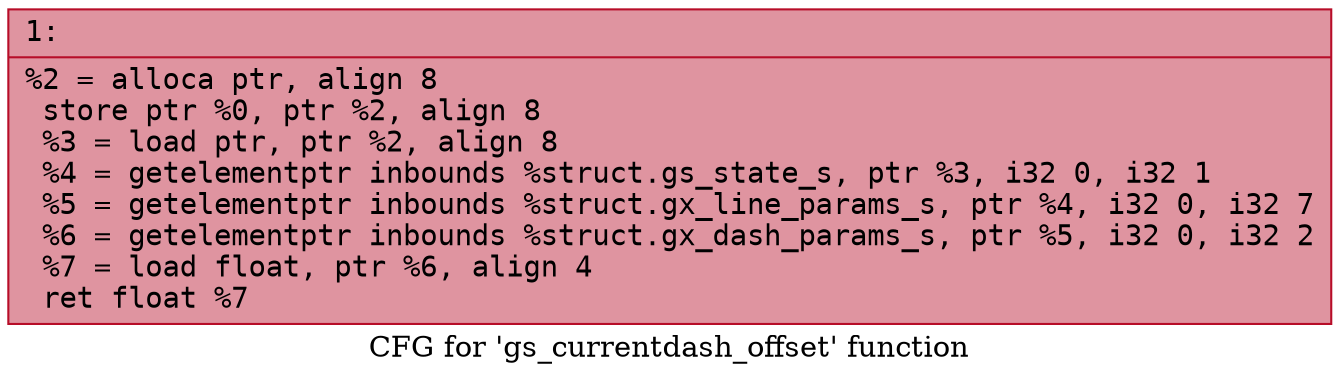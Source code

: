 digraph "CFG for 'gs_currentdash_offset' function" {
	label="CFG for 'gs_currentdash_offset' function";

	Node0x600003b1b570 [shape=record,color="#b70d28ff", style=filled, fillcolor="#b70d2870" fontname="Courier",label="{1:\l|  %2 = alloca ptr, align 8\l  store ptr %0, ptr %2, align 8\l  %3 = load ptr, ptr %2, align 8\l  %4 = getelementptr inbounds %struct.gs_state_s, ptr %3, i32 0, i32 1\l  %5 = getelementptr inbounds %struct.gx_line_params_s, ptr %4, i32 0, i32 7\l  %6 = getelementptr inbounds %struct.gx_dash_params_s, ptr %5, i32 0, i32 2\l  %7 = load float, ptr %6, align 4\l  ret float %7\l}"];
}
